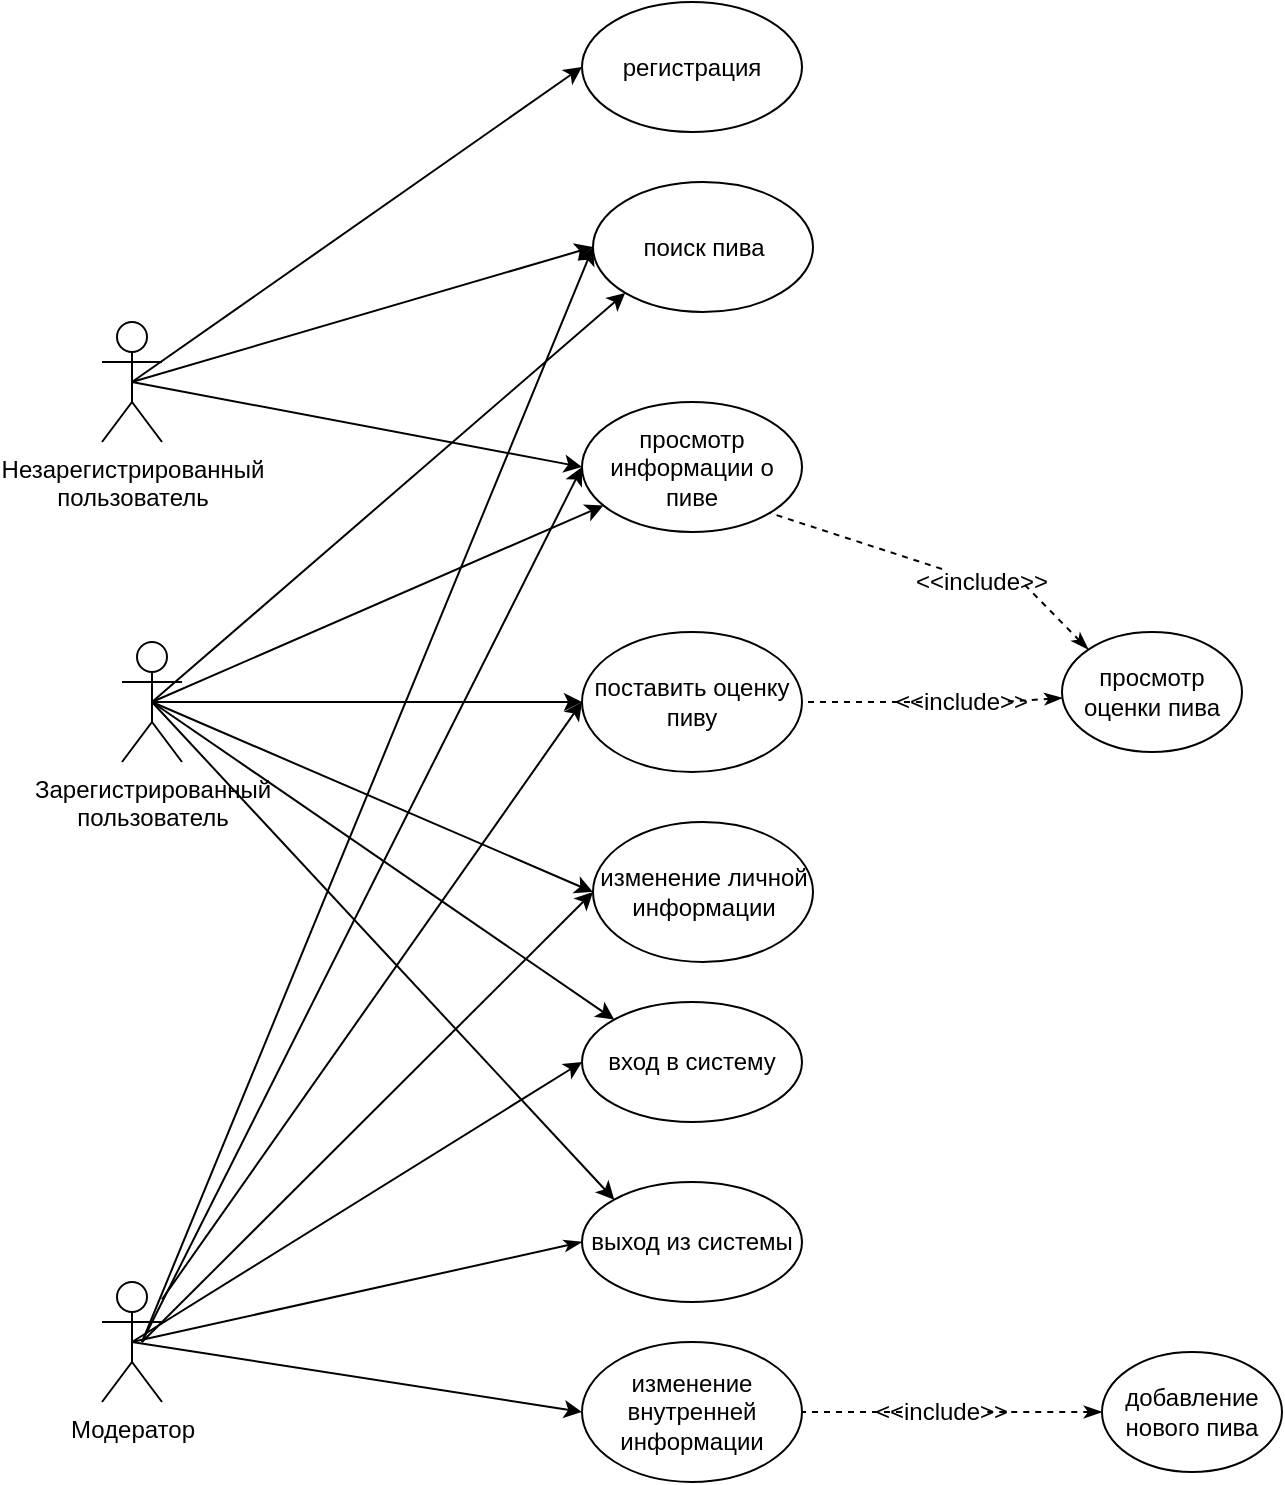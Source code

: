 <mxfile version="14.9.8" type="device"><diagram id="hB6bCoWvLtMi2RUzmUSK" name="Page-1"><mxGraphModel dx="782" dy="436" grid="1" gridSize="10" guides="1" tooltips="1" connect="1" arrows="1" fold="1" page="1" pageScale="1" pageWidth="827" pageHeight="1169" math="0" shadow="0"><root><mxCell id="0"/><mxCell id="1" parent="0"/><mxCell id="mplep8NnkbjisrF-eNSU-8" value="" style="edgeStyle=none;rounded=0;orthogonalLoop=1;jettySize=auto;html=1;startArrow=none;startFill=0;endArrow=classic;endFill=1;entryX=0;entryY=0.5;entryDx=0;entryDy=0;exitX=0.5;exitY=0.5;exitDx=0;exitDy=0;exitPerimeter=0;" parent="1" source="fQM3INxmpr3swbW2SrwJ-12" target="mplep8NnkbjisrF-eNSU-6" edge="1"><mxGeometry relative="1" as="geometry"/></mxCell><mxCell id="fQM3INxmpr3swbW2SrwJ-12" value="Незарегистрированный&lt;br&gt;пользователь" style="shape=umlActor;verticalLabelPosition=bottom;verticalAlign=top;html=1;outlineConnect=0;" parent="1" vertex="1"><mxGeometry x="80" y="170" width="30" height="60" as="geometry"/></mxCell><mxCell id="fQM3INxmpr3swbW2SrwJ-14" value="Модератор" style="shape=umlActor;verticalLabelPosition=bottom;verticalAlign=top;html=1;outlineConnect=0;" parent="1" vertex="1"><mxGeometry x="80" y="650" width="30" height="60" as="geometry"/></mxCell><mxCell id="mplep8NnkbjisrF-eNSU-7" value="" style="edgeStyle=none;rounded=0;orthogonalLoop=1;jettySize=auto;html=1;startArrow=none;startFill=0;endArrow=classic;endFill=1;exitX=0.5;exitY=0.5;exitDx=0;exitDy=0;exitPerimeter=0;" parent="1" source="fQM3INxmpr3swbW2SrwJ-16" target="mplep8NnkbjisrF-eNSU-6" edge="1"><mxGeometry relative="1" as="geometry"><mxPoint x="105" y="360" as="sourcePoint"/></mxGeometry></mxCell><mxCell id="fQM3INxmpr3swbW2SrwJ-16" value="Зарегистрированный&lt;br&gt;пользователь" style="shape=umlActor;verticalLabelPosition=bottom;verticalAlign=top;html=1;outlineConnect=0;" parent="1" vertex="1"><mxGeometry x="90" y="330" width="30" height="60" as="geometry"/></mxCell><mxCell id="fQM3INxmpr3swbW2SrwJ-19" value="вход в систему" style="ellipse;whiteSpace=wrap;html=1;" parent="1" vertex="1"><mxGeometry x="320" y="510" width="110" height="60" as="geometry"/></mxCell><mxCell id="fQM3INxmpr3swbW2SrwJ-21" value="" style="endArrow=classic;html=1;exitX=0.5;exitY=0.5;exitDx=0;exitDy=0;exitPerimeter=0;entryX=0;entryY=0;entryDx=0;entryDy=0;startArrow=none;startFill=0;endFill=1;" parent="1" source="fQM3INxmpr3swbW2SrwJ-16" target="fQM3INxmpr3swbW2SrwJ-19" edge="1"><mxGeometry width="50" height="50" relative="1" as="geometry"><mxPoint x="680" y="460" as="sourcePoint"/><mxPoint x="460" y="455" as="targetPoint"/></mxGeometry></mxCell><mxCell id="fQM3INxmpr3swbW2SrwJ-22" value="" style="endArrow=classic;html=1;exitX=0.5;exitY=0.5;exitDx=0;exitDy=0;exitPerimeter=0;entryX=0;entryY=0.5;entryDx=0;entryDy=0;startArrow=none;startFill=0;endFill=1;" parent="1" source="fQM3INxmpr3swbW2SrwJ-14" target="fQM3INxmpr3swbW2SrwJ-19" edge="1"><mxGeometry width="50" height="50" relative="1" as="geometry"><mxPoint x="210" y="430" as="sourcePoint"/><mxPoint x="260" y="380" as="targetPoint"/></mxGeometry></mxCell><mxCell id="_4K1VnmnN4g0Z8JeJOZq-3" style="rounded=0;orthogonalLoop=1;jettySize=auto;html=1;endArrow=none;endFill=0;entryX=0.5;entryY=0.5;entryDx=0;entryDy=0;entryPerimeter=0;startArrow=classic;startFill=1;exitX=0;exitY=1;exitDx=0;exitDy=0;" parent="1" source="fQM3INxmpr3swbW2SrwJ-28" target="fQM3INxmpr3swbW2SrwJ-16" edge="1"><mxGeometry relative="1" as="geometry"><mxPoint x="620" y="450" as="targetPoint"/><mxPoint x="339" y="209" as="sourcePoint"/></mxGeometry></mxCell><mxCell id="mplep8NnkbjisrF-eNSU-3" value="" style="rounded=0;orthogonalLoop=1;jettySize=auto;html=1;entryX=0.5;entryY=0.5;entryDx=0;entryDy=0;entryPerimeter=0;endArrow=none;endFill=0;startArrow=classic;startFill=1;exitX=0;exitY=0.5;exitDx=0;exitDy=0;" parent="1" source="fQM3INxmpr3swbW2SrwJ-28" target="fQM3INxmpr3swbW2SrwJ-12" edge="1"><mxGeometry relative="1" as="geometry"/></mxCell><mxCell id="9GoMtsj9gA2pTKcngts--3" style="edgeStyle=none;rounded=0;orthogonalLoop=1;jettySize=auto;html=1;exitX=0;exitY=0.5;exitDx=0;exitDy=0;startArrow=classic;startFill=1;endArrow=none;endFill=0;" edge="1" parent="1" source="fQM3INxmpr3swbW2SrwJ-28"><mxGeometry relative="1" as="geometry"><mxPoint x="100" y="680" as="targetPoint"/></mxGeometry></mxCell><mxCell id="fQM3INxmpr3swbW2SrwJ-28" value="поиск пива" style="ellipse;whiteSpace=wrap;html=1;" parent="1" vertex="1"><mxGeometry x="325.5" y="100" width="110" height="65" as="geometry"/></mxCell><mxCell id="fQM3INxmpr3swbW2SrwJ-38" value="регистрация" style="ellipse;whiteSpace=wrap;html=1;" parent="1" vertex="1"><mxGeometry x="320" y="10" width="110" height="65" as="geometry"/></mxCell><mxCell id="fQM3INxmpr3swbW2SrwJ-39" value="" style="endArrow=none;html=1;entryX=0.5;entryY=0.5;entryDx=0;entryDy=0;entryPerimeter=0;exitX=0;exitY=0.5;exitDx=0;exitDy=0;startArrow=classic;startFill=1;" parent="1" source="fQM3INxmpr3swbW2SrwJ-38" target="fQM3INxmpr3swbW2SrwJ-12" edge="1"><mxGeometry width="50" height="50" relative="1" as="geometry"><mxPoint x="390" y="410" as="sourcePoint"/><mxPoint x="440" y="360" as="targetPoint"/></mxGeometry></mxCell><mxCell id="_4K1VnmnN4g0Z8JeJOZq-6" style="rounded=0;orthogonalLoop=1;jettySize=auto;html=1;entryX=0.5;entryY=0.5;entryDx=0;entryDy=0;entryPerimeter=0;endArrow=none;endFill=0;exitX=0;exitY=0.5;exitDx=0;exitDy=0;startArrow=classic;startFill=1;" parent="1" source="_4K1VnmnN4g0Z8JeJOZq-4" target="fQM3INxmpr3swbW2SrwJ-14" edge="1"><mxGeometry relative="1" as="geometry"/></mxCell><mxCell id="_4K1VnmnN4g0Z8JeJOZq-4" value="изменение внутренней информации" style="ellipse;whiteSpace=wrap;html=1;" parent="1" vertex="1"><mxGeometry x="320" y="680" width="110" height="70" as="geometry"/></mxCell><mxCell id="9GoMtsj9gA2pTKcngts--5" style="edgeStyle=none;rounded=0;orthogonalLoop=1;jettySize=auto;html=1;exitX=0;exitY=0.5;exitDx=0;exitDy=0;startArrow=classic;startFill=1;endArrow=none;endFill=0;" edge="1" parent="1" source="mplep8NnkbjisrF-eNSU-6"><mxGeometry relative="1" as="geometry"><mxPoint x="100" y="680" as="targetPoint"/></mxGeometry></mxCell><mxCell id="mplep8NnkbjisrF-eNSU-6" value="просмотр информации о пиве" style="ellipse;whiteSpace=wrap;html=1;" parent="1" vertex="1"><mxGeometry x="320" y="210" width="110" height="65" as="geometry"/></mxCell><mxCell id="9GoMtsj9gA2pTKcngts--7" style="edgeStyle=none;rounded=0;orthogonalLoop=1;jettySize=auto;html=1;exitX=0;exitY=0.5;exitDx=0;exitDy=0;startArrow=classic;startFill=1;endArrow=none;endFill=0;" edge="1" parent="1" source="mplep8NnkbjisrF-eNSU-10" target="fQM3INxmpr3swbW2SrwJ-14"><mxGeometry relative="1" as="geometry"/></mxCell><mxCell id="mplep8NnkbjisrF-eNSU-10" value="поставить оценку&lt;br&gt;пиву" style="ellipse;whiteSpace=wrap;html=1;" parent="1" vertex="1"><mxGeometry x="320" y="325" width="110" height="70" as="geometry"/></mxCell><mxCell id="9GoMtsj9gA2pTKcngts--2" style="rounded=0;orthogonalLoop=1;jettySize=auto;html=1;exitX=0;exitY=0.5;exitDx=0;exitDy=0;startArrow=classic;startFill=1;endArrow=none;endFill=0;" edge="1" parent="1" source="mplep8NnkbjisrF-eNSU-12"><mxGeometry relative="1" as="geometry"><mxPoint x="100" y="680" as="targetPoint"/></mxGeometry></mxCell><mxCell id="mplep8NnkbjisrF-eNSU-12" value="изменение личной информации" style="ellipse;whiteSpace=wrap;html=1;" parent="1" vertex="1"><mxGeometry x="325.5" y="420" width="110" height="70" as="geometry"/></mxCell><mxCell id="mplep8NnkbjisrF-eNSU-13" value="выход из системы" style="ellipse;whiteSpace=wrap;html=1;" parent="1" vertex="1"><mxGeometry x="320" y="600" width="110" height="60" as="geometry"/></mxCell><mxCell id="mplep8NnkbjisrF-eNSU-16" value="" style="edgeStyle=none;rounded=0;orthogonalLoop=1;jettySize=auto;html=1;startArrow=classicThin;startFill=1;endArrow=none;endFill=0;exitX=0;exitY=0.5;exitDx=0;exitDy=0;entryX=0.5;entryY=0.5;entryDx=0;entryDy=0;entryPerimeter=0;" parent="1" source="mplep8NnkbjisrF-eNSU-13" target="fQM3INxmpr3swbW2SrwJ-14" edge="1"><mxGeometry relative="1" as="geometry"/></mxCell><mxCell id="mplep8NnkbjisrF-eNSU-24" value="" style="edgeStyle=none;rounded=0;orthogonalLoop=1;jettySize=auto;html=1;startArrow=none;startFill=1;endArrow=none;endFill=0;entryX=1;entryY=0.5;entryDx=0;entryDy=0;dashed=1;" parent="1" source="mplep8NnkbjisrF-eNSU-27" target="_4K1VnmnN4g0Z8JeJOZq-4" edge="1"><mxGeometry relative="1" as="geometry"><mxPoint x="510" y="770" as="targetPoint"/></mxGeometry></mxCell><mxCell id="mplep8NnkbjisrF-eNSU-17" value="добавление&lt;br&gt;нового пива" style="ellipse;whiteSpace=wrap;html=1;" parent="1" vertex="1"><mxGeometry x="580" y="685" width="90" height="60" as="geometry"/></mxCell><mxCell id="mplep8NnkbjisrF-eNSU-20" style="edgeStyle=none;rounded=0;orthogonalLoop=1;jettySize=auto;html=1;entryX=1;entryY=0.5;entryDx=0;entryDy=0;startArrow=classicThin;startFill=1;endArrow=none;endFill=0;" parent="1" source="_4K1VnmnN4g0Z8JeJOZq-4" target="_4K1VnmnN4g0Z8JeJOZq-4" edge="1"><mxGeometry relative="1" as="geometry"/></mxCell><mxCell id="mplep8NnkbjisrF-eNSU-27" value="&amp;lt;&amp;lt;include&amp;gt;&amp;gt;" style="text;html=1;strokeColor=none;fillColor=none;align=center;verticalAlign=middle;whiteSpace=wrap;rounded=0;" parent="1" vertex="1"><mxGeometry x="480" y="705" width="40" height="20" as="geometry"/></mxCell><mxCell id="mplep8NnkbjisrF-eNSU-32" value="" style="edgeStyle=none;rounded=0;orthogonalLoop=1;jettySize=auto;html=1;startArrow=classicThin;startFill=1;endArrow=none;endFill=0;entryX=1;entryY=0.5;entryDx=0;entryDy=0;dashed=1;" parent="1" source="mplep8NnkbjisrF-eNSU-17" target="mplep8NnkbjisrF-eNSU-27" edge="1"><mxGeometry relative="1" as="geometry"><mxPoint x="592.257" y="779.383" as="sourcePoint"/><mxPoint x="430" y="815" as="targetPoint"/></mxGeometry></mxCell><mxCell id="mplep8NnkbjisrF-eNSU-35" style="rounded=0;orthogonalLoop=1;jettySize=auto;html=1;endArrow=none;endFill=0;entryX=0.5;entryY=0.5;entryDx=0;entryDy=0;entryPerimeter=0;exitX=0;exitY=0.5;exitDx=0;exitDy=0;startArrow=classic;startFill=1;" parent="1" source="mplep8NnkbjisrF-eNSU-10" target="fQM3INxmpr3swbW2SrwJ-16" edge="1"><mxGeometry relative="1" as="geometry"><mxPoint x="135" y="390" as="targetPoint"/><mxPoint x="350" y="325" as="sourcePoint"/></mxGeometry></mxCell><mxCell id="mplep8NnkbjisrF-eNSU-36" style="rounded=0;orthogonalLoop=1;jettySize=auto;html=1;endArrow=none;endFill=0;entryX=0.5;entryY=0.5;entryDx=0;entryDy=0;entryPerimeter=0;exitX=0;exitY=0.5;exitDx=0;exitDy=0;startArrow=classic;startFill=1;" parent="1" source="mplep8NnkbjisrF-eNSU-12" target="fQM3INxmpr3swbW2SrwJ-16" edge="1"><mxGeometry relative="1" as="geometry"><mxPoint x="145" y="400" as="targetPoint"/><mxPoint x="360" y="335" as="sourcePoint"/></mxGeometry></mxCell><mxCell id="mplep8NnkbjisrF-eNSU-38" style="rounded=0;orthogonalLoop=1;jettySize=auto;html=1;endArrow=none;endFill=0;entryX=0.5;entryY=0.5;entryDx=0;entryDy=0;entryPerimeter=0;exitX=0;exitY=0;exitDx=0;exitDy=0;startArrow=classic;startFill=1;" parent="1" source="mplep8NnkbjisrF-eNSU-13" target="fQM3INxmpr3swbW2SrwJ-16" edge="1"><mxGeometry relative="1" as="geometry"><mxPoint x="115" y="370" as="targetPoint"/><mxPoint x="335.5" y="560" as="sourcePoint"/></mxGeometry></mxCell><mxCell id="mplep8NnkbjisrF-eNSU-42" value="" style="edgeStyle=none;rounded=0;orthogonalLoop=1;jettySize=auto;html=1;startArrow=none;startFill=1;endArrow=none;endFill=0;entryX=1;entryY=0.5;entryDx=0;entryDy=0;dashed=1;" parent="1" source="mplep8NnkbjisrF-eNSU-44" target="mplep8NnkbjisrF-eNSU-10" edge="1"><mxGeometry relative="1" as="geometry"><mxPoint x="460" y="515" as="targetPoint"/></mxGeometry></mxCell><mxCell id="mplep8NnkbjisrF-eNSU-43" value="просмотр оценки пива" style="ellipse;whiteSpace=wrap;html=1;" parent="1" vertex="1"><mxGeometry x="560" y="325" width="90" height="60" as="geometry"/></mxCell><mxCell id="mplep8NnkbjisrF-eNSU-44" value="&amp;lt;&amp;lt;include&amp;gt;&amp;gt;" style="text;html=1;strokeColor=none;fillColor=none;align=center;verticalAlign=middle;whiteSpace=wrap;rounded=0;" parent="1" vertex="1"><mxGeometry x="490" y="350" width="40" height="20" as="geometry"/></mxCell><mxCell id="mplep8NnkbjisrF-eNSU-45" value="" style="edgeStyle=none;rounded=0;orthogonalLoop=1;jettySize=auto;html=1;startArrow=classicThin;startFill=1;endArrow=none;endFill=0;entryX=1;entryY=0.5;entryDx=0;entryDy=0;dashed=1;" parent="1" source="mplep8NnkbjisrF-eNSU-43" target="mplep8NnkbjisrF-eNSU-44" edge="1"><mxGeometry relative="1" as="geometry"><mxPoint x="622.257" y="479.383" as="sourcePoint"/><mxPoint x="460" y="515" as="targetPoint"/></mxGeometry></mxCell><mxCell id="mplep8NnkbjisrF-eNSU-56" value="" style="edgeStyle=none;rounded=0;orthogonalLoop=1;jettySize=auto;html=1;startArrow=none;startFill=1;endArrow=none;endFill=0;entryX=1;entryY=1;entryDx=0;entryDy=0;dashed=1;" parent="1" source="mplep8NnkbjisrF-eNSU-57" target="mplep8NnkbjisrF-eNSU-6" edge="1"><mxGeometry relative="1" as="geometry"><mxPoint x="459.32" y="420" as="targetPoint"/></mxGeometry></mxCell><mxCell id="mplep8NnkbjisrF-eNSU-57" value="&amp;lt;&amp;lt;include&amp;gt;&amp;gt;" style="text;html=1;strokeColor=none;fillColor=none;align=center;verticalAlign=middle;whiteSpace=wrap;rounded=0;" parent="1" vertex="1"><mxGeometry x="500.0" y="290" width="40" height="20" as="geometry"/></mxCell><mxCell id="mplep8NnkbjisrF-eNSU-58" value="" style="edgeStyle=none;rounded=0;orthogonalLoop=1;jettySize=auto;html=1;startArrow=classicThin;startFill=1;endArrow=none;endFill=0;entryX=1;entryY=0.5;entryDx=0;entryDy=0;dashed=1;exitX=0;exitY=0;exitDx=0;exitDy=0;" parent="1" source="mplep8NnkbjisrF-eNSU-43" target="mplep8NnkbjisrF-eNSU-57" edge="1"><mxGeometry relative="1" as="geometry"><mxPoint x="679.996" y="425.599" as="sourcePoint"/><mxPoint x="499.32" y="569" as="targetPoint"/></mxGeometry></mxCell></root></mxGraphModel></diagram></mxfile>
